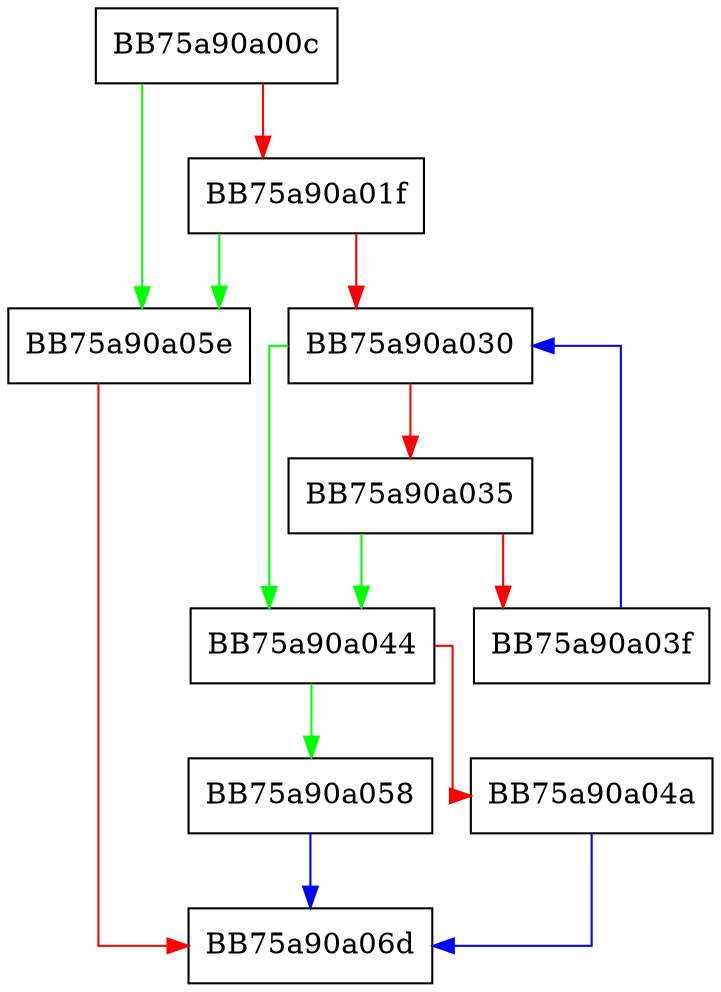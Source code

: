 digraph add_record {
  node [shape="box"];
  graph [splines=ortho];
  BB75a90a00c -> BB75a90a05e [color="green"];
  BB75a90a00c -> BB75a90a01f [color="red"];
  BB75a90a01f -> BB75a90a05e [color="green"];
  BB75a90a01f -> BB75a90a030 [color="red"];
  BB75a90a030 -> BB75a90a044 [color="green"];
  BB75a90a030 -> BB75a90a035 [color="red"];
  BB75a90a035 -> BB75a90a044 [color="green"];
  BB75a90a035 -> BB75a90a03f [color="red"];
  BB75a90a03f -> BB75a90a030 [color="blue"];
  BB75a90a044 -> BB75a90a058 [color="green"];
  BB75a90a044 -> BB75a90a04a [color="red"];
  BB75a90a04a -> BB75a90a06d [color="blue"];
  BB75a90a058 -> BB75a90a06d [color="blue"];
  BB75a90a05e -> BB75a90a06d [color="red"];
}